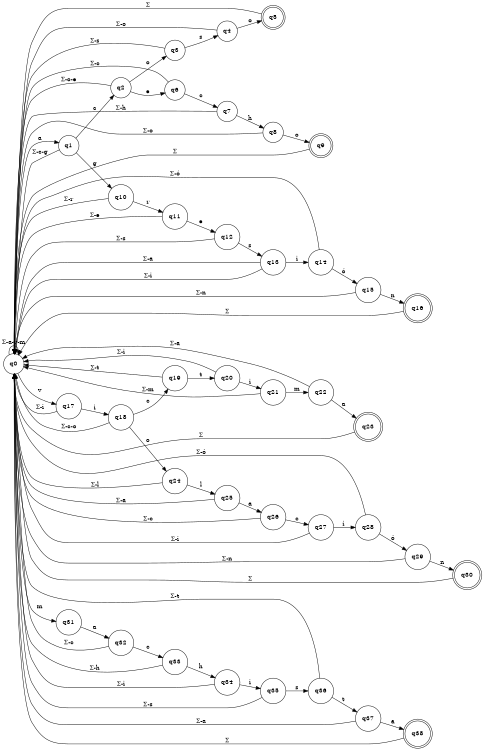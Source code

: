digraph AFD {
    rankdir=LR;
    size="8,5";

    // Estados
    node [shape = circle];
    q0; q1; q2; q3; q4; q6; q7; q8;
    q10; q11; q12; q13; q14; q15;
    q17; q18; q19; q20; q21; q22;
    q24; q25; q26; q27 q28; q29;
    q31; q32; q33; q34; q35; q36; q37;

    // Estados de aceptación
    node [shape = doublecircle];
    q5; q9; q16; q23; q30; q38;
    // q5; q9; q18; q24; q31; q38;

    // Transiciones
    node [shape = circle];
    q0 -> q0 [label = "Σ-a-v-m"];

    // "acoso" y "acecho"
    q0 -> q1 [label = "a"];
    q1 -> q2 [label = "c"];
    q2 -> q3 [label = "o"];
    q3 -> q4 [label = "s"];
    q4 -> q5 [label = "o"];
    // variante "acecho"
    q2 -> q6 [label = "e"];
    q6 -> q7 [label = "c"];
    q7 -> q8 [label = "h"];
    q8 -> q9 [label = "o"];
    q1 -> q0 [label = "Σ-c-g"];
    q2 -> q0 [label = "Σ-o-e"];
    q3 -> q0 [label = "Σ-s"];
    q4 -> q0 [label = "Σ-o"];
    q5 -> q0 [label = "Σ"];
    q6 -> q0 [label = "Σ-c"];
    q7 -> q0 [label = "Σ-h"];
    q8 -> q0 [label = "Σ-o"];
    q9 -> q0 [label = "Σ"];

    // "agresión"
    q1 -> q10 [label = "g"];
    q10 -> q11 [label = "r"];
    q11 -> q12 [label = "e"];
    q12 -> q13 [label = "s"];
    q13 -> q14 [label = "i"];
    q14 -> q15 [label = "ó"];
    q15 -> q16 [label = "n"];
    q10 -> q0 [label = "Σ-r"];
    q11 -> q0 [label = "Σ-e"];
    q12 -> q0 [label = "Σ-s"];
    q13 -> q0 [label = "Σ-i"];
    q14 -> q0 [label = "Σ-ó"];
    q15 -> q0 [label = "Σ-n"];
    q16 -> q0 [label = "Σ"];

    // "víctima"
    q0 -> q17 [label = "v"];
    q17 -> q18 [label = "i"];
    q18 -> q19 [label = "c"];
    q19 -> q20 [label = "t"];
    q20 -> q21 [label = "i"];
    q21 -> q22 [label = "m"];
    q22 -> q23 [label = "a"];
    q17 -> q0 [label = "Σ-i"];
    q18 -> q0 [label = "Σ-c-o"];
    q19 -> q0 [label = "Σ-t"];
    q20 -> q0 [label = "Σ-i"];
    q21 -> q0 [label = "Σ-m"];
    q22 -> q0 [label = "Σ-a"];
    q23 -> q0 [label = "Σ"];

    // "violación"
    q18 -> q24 [label = "o"];
    q24 -> q25 [label = "l"];
    q25 -> q26 [label = "a"];
    q26 -> q27 [label = "c"];
    q27 -> q28 [label = "i"];
    q28 -> q29 [label = "ó"];
    q29 -> q30 [label = "n"];
    q24 -> q0 [label = "Σ-l"];
    q25 -> q0 [label = "Σ-a"];
    q26 -> q0 [label = "Σ-c"];
    q27 -> q0 [label = "Σ-i"];
    q28 -> q0 [label = "Σ-ó"];
    q29 -> q0 [label = "Σ-n"];
    q30 -> q0 [label = "Σ"];

    // "machista"
    q0 -> q31 [label = "m"];
    q31 -> q32 [label = "a"];
    q32 -> q33 [label = "c"];
    q33 -> q34 [label = "h"];
    q34 -> q35 [label = "i"];
    q35 -> q36 [label = "s"];
    q36 -> q37 [label = "t"];
    q37 -> q38 [label = "a"];
    q13 -> q0 [label = "Σ-a"];
    q32 -> q0 [label = "Σ-c"];
    q33 -> q0 [label = "Σ-h"];
    q34 -> q0 [label = "Σ-i"];
    q35 -> q0 [label = "Σ-s"];
    q36 -> q0 [label = "Σ-t"];
    q37 -> q0 [label = "Σ-a"];
    q38 -> q0 [label = "Σ"];

}